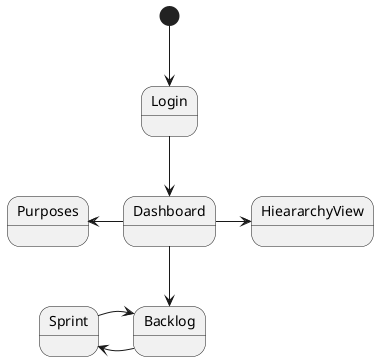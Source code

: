 @startuml Навигация

[*] --> Login

Login --> Dashboard
Dashboard --> Backlog

Backlog -> Sprint
Sprint -> Backlog

Dashboard -> HieararchyView
Dashboard -l-> Purposes

@enduml